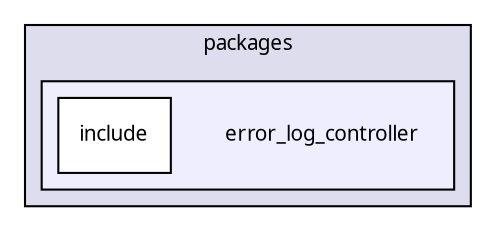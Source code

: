 digraph "packages/error_log/packages/error_log_controller/" {
  compound=true
  node [ fontsize="10", fontname="FreeSans.ttf"];
  edge [ labelfontsize="10", labelfontname="FreeSans.ttf"];
  subgraph clusterdir_1ac030a6ab26cc1ed11957ed56cdd692 {
    graph [ bgcolor="#ddddee", pencolor="black", label="packages" fontname="FreeSans.ttf", fontsize="10", URL="dir_1ac030a6ab26cc1ed11957ed56cdd692.html"]
  subgraph clusterdir_8380594dfded6df1252b19837a19dd33 {
    graph [ bgcolor="#eeeeff", pencolor="black", label="" URL="dir_8380594dfded6df1252b19837a19dd33.html"];
    dir_8380594dfded6df1252b19837a19dd33 [shape=plaintext label="error_log_controller"];
    dir_ad9d3724914de966fb9e8a6d7c10585a [shape=box label="include" color="black" fillcolor="white" style="filled" URL="dir_ad9d3724914de966fb9e8a6d7c10585a.html"];
  }
  }
}
